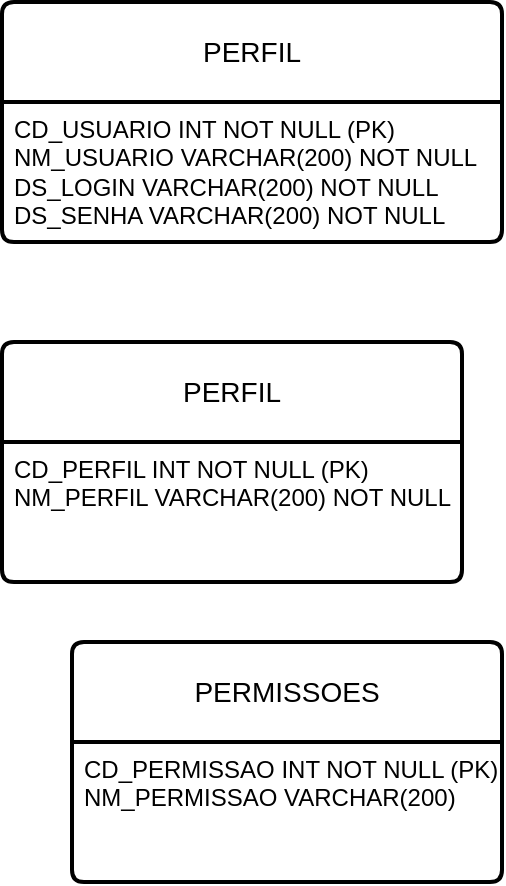 <mxfile version="21.1.2" type="github">
  <diagram name="Página-1" id="bE6Fvo_1s6O2spGPyKQI">
    <mxGraphModel dx="1260" dy="663" grid="1" gridSize="10" guides="1" tooltips="1" connect="1" arrows="1" fold="1" page="1" pageScale="1" pageWidth="827" pageHeight="1169" math="0" shadow="0">
      <root>
        <mxCell id="0" />
        <mxCell id="1" parent="0" />
        <mxCell id="poc0Timh10X9BufrGROn-1" value="PERFIL" style="swimlane;childLayout=stackLayout;horizontal=1;startSize=50;horizontalStack=0;rounded=1;fontSize=14;fontStyle=0;strokeWidth=2;resizeParent=0;resizeLast=1;shadow=0;dashed=0;align=center;arcSize=4;whiteSpace=wrap;html=1;" vertex="1" parent="1">
          <mxGeometry x="170" y="170" width="250" height="120" as="geometry" />
        </mxCell>
        <mxCell id="poc0Timh10X9BufrGROn-2" value="CD_USUARIO INT NOT NULL (PK)&lt;br&gt;NM_USUARIO VARCHAR(200) NOT NULL&lt;br&gt;DS_LOGIN VARCHAR(200) NOT NULL&lt;br&gt;DS_SENHA VARCHAR(200) NOT NULL" style="align=left;strokeColor=none;fillColor=none;spacingLeft=4;fontSize=12;verticalAlign=top;resizable=0;rotatable=0;part=1;html=1;" vertex="1" parent="poc0Timh10X9BufrGROn-1">
          <mxGeometry y="50" width="250" height="70" as="geometry" />
        </mxCell>
        <mxCell id="poc0Timh10X9BufrGROn-3" value="PERFIL" style="swimlane;childLayout=stackLayout;horizontal=1;startSize=50;horizontalStack=0;rounded=1;fontSize=14;fontStyle=0;strokeWidth=2;resizeParent=0;resizeLast=1;shadow=0;dashed=0;align=center;arcSize=4;whiteSpace=wrap;html=1;" vertex="1" parent="1">
          <mxGeometry x="170" y="340" width="230" height="120" as="geometry" />
        </mxCell>
        <mxCell id="poc0Timh10X9BufrGROn-4" value="CD_PERFIL INT NOT NULL (PK)&lt;br&gt;NM_PERFIL VARCHAR(200) NOT NULL&lt;br&gt;" style="align=left;strokeColor=none;fillColor=none;spacingLeft=4;fontSize=12;verticalAlign=top;resizable=0;rotatable=0;part=1;html=1;" vertex="1" parent="poc0Timh10X9BufrGROn-3">
          <mxGeometry y="50" width="230" height="70" as="geometry" />
        </mxCell>
        <mxCell id="poc0Timh10X9BufrGROn-5" value="PERMISSOES" style="swimlane;childLayout=stackLayout;horizontal=1;startSize=50;horizontalStack=0;rounded=1;fontSize=14;fontStyle=0;strokeWidth=2;resizeParent=0;resizeLast=1;shadow=0;dashed=0;align=center;arcSize=4;whiteSpace=wrap;html=1;" vertex="1" parent="1">
          <mxGeometry x="205" y="490" width="215" height="120" as="geometry" />
        </mxCell>
        <mxCell id="poc0Timh10X9BufrGROn-6" value="CD_PERMISSAO INT NOT NULL (PK)&lt;br&gt;NM_PERMISSAO VARCHAR(200)" style="align=left;strokeColor=none;fillColor=none;spacingLeft=4;fontSize=12;verticalAlign=top;resizable=0;rotatable=0;part=1;html=1;" vertex="1" parent="poc0Timh10X9BufrGROn-5">
          <mxGeometry y="50" width="215" height="70" as="geometry" />
        </mxCell>
      </root>
    </mxGraphModel>
  </diagram>
</mxfile>

